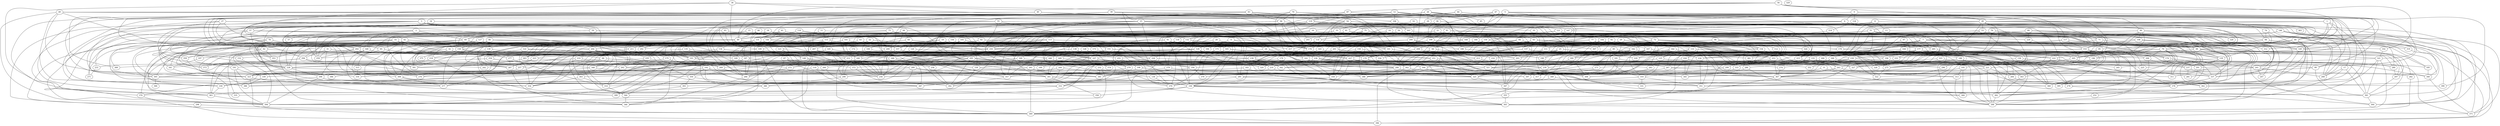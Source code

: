 strict graph "gnp_random_graph(400,0.015)" {
0;
1;
2;
3;
4;
5;
6;
7;
8;
9;
10;
11;
12;
13;
14;
15;
16;
17;
18;
19;
20;
21;
22;
23;
24;
25;
26;
27;
28;
29;
30;
31;
32;
33;
34;
35;
36;
37;
38;
39;
40;
41;
42;
43;
44;
45;
46;
47;
48;
49;
50;
51;
52;
53;
54;
55;
56;
57;
58;
59;
60;
61;
62;
63;
64;
65;
66;
67;
68;
69;
70;
71;
72;
73;
74;
75;
76;
77;
78;
79;
80;
81;
82;
83;
84;
85;
86;
87;
88;
89;
90;
91;
92;
93;
94;
95;
96;
97;
98;
99;
100;
101;
102;
103;
104;
105;
106;
107;
108;
109;
110;
111;
112;
113;
114;
115;
116;
117;
118;
119;
120;
121;
122;
123;
124;
125;
126;
127;
128;
129;
130;
131;
132;
133;
134;
135;
136;
137;
138;
139;
140;
141;
142;
143;
144;
145;
146;
147;
148;
149;
150;
151;
152;
153;
154;
155;
156;
157;
158;
159;
160;
161;
162;
163;
164;
165;
166;
167;
168;
169;
170;
171;
172;
173;
174;
175;
176;
177;
178;
179;
180;
181;
182;
183;
184;
185;
186;
187;
188;
189;
190;
191;
192;
193;
194;
195;
196;
197;
198;
199;
200;
201;
202;
203;
204;
205;
206;
207;
208;
209;
210;
211;
212;
213;
214;
215;
216;
217;
218;
219;
220;
221;
222;
223;
224;
225;
226;
227;
228;
229;
230;
231;
232;
233;
234;
235;
236;
237;
238;
239;
240;
241;
242;
243;
244;
245;
246;
247;
248;
249;
250;
251;
252;
253;
254;
255;
256;
257;
258;
259;
260;
261;
262;
263;
264;
265;
266;
267;
268;
269;
270;
271;
272;
273;
274;
275;
276;
277;
278;
279;
280;
281;
282;
283;
284;
285;
286;
287;
288;
289;
290;
291;
292;
293;
294;
295;
296;
297;
298;
299;
300;
301;
302;
303;
304;
305;
306;
307;
308;
309;
310;
311;
312;
313;
314;
315;
316;
317;
318;
319;
320;
321;
322;
323;
324;
325;
326;
327;
328;
329;
330;
331;
332;
333;
334;
335;
336;
337;
338;
339;
340;
341;
342;
343;
344;
345;
346;
347;
348;
349;
350;
351;
352;
353;
354;
355;
356;
357;
358;
359;
360;
361;
362;
363;
364;
365;
366;
367;
368;
369;
370;
371;
372;
373;
374;
375;
376;
377;
378;
379;
380;
381;
382;
383;
384;
385;
386;
387;
388;
389;
390;
391;
392;
393;
394;
395;
396;
397;
398;
399;
0 -- 312  [is_available=True, prob="0.930935263445"];
0 -- 147  [is_available=True, prob="0.328818281021"];
0 -- 124  [is_available=True, prob="1.0"];
0 -- 149  [is_available=True, prob="1.0"];
0 -- 6  [is_available=True, prob="0.0114968201041"];
1 -- 99  [is_available=True, prob="0.106532506423"];
1 -- 132  [is_available=True, prob="0.568513870559"];
1 -- 80  [is_available=True, prob="0.218717032646"];
1 -- 51  [is_available=True, prob="0.0672082620974"];
1 -- 149  [is_available=True, prob="0.914081126131"];
1 -- 278  [is_available=True, prob="1.0"];
1 -- 187  [is_available=True, prob="0.447176557571"];
2 -- 37  [is_available=True, prob="0.223243912882"];
2 -- 202  [is_available=True, prob="0.744882627752"];
2 -- 140  [is_available=True, prob="0.618228698945"];
2 -- 177  [is_available=True, prob="0.433788218419"];
2 -- 69  [is_available=True, prob="0.168252201892"];
2 -- 325  [is_available=True, prob="1.0"];
3 -- 294  [is_available=True, prob="0.525894274486"];
3 -- 262  [is_available=True, prob="0.832748842377"];
3 -- 363  [is_available=True, prob="1.0"];
3 -- 369  [is_available=True, prob="0.488992692605"];
3 -- 18  [is_available=True, prob="0.390690160102"];
3 -- 276  [is_available=True, prob="0.541230852736"];
3 -- 59  [is_available=True, prob="1.0"];
3 -- 189  [is_available=True, prob="0.255812037562"];
3 -- 190  [is_available=True, prob="0.671738832866"];
4 -- 24  [is_available=True, prob="0.0105692817606"];
4 -- 88  [is_available=True, prob="0.818061971306"];
4 -- 212  [is_available=True, prob="1.0"];
4 -- 256  [is_available=True, prob="1.0"];
5 -- 325  [is_available=True, prob="0.0675238188656"];
5 -- 390  [is_available=True, prob="0.311972235583"];
5 -- 178  [is_available=True, prob="0.856974902954"];
5 -- 330  [is_available=True, prob="0.0210160693963"];
5 -- 268  [is_available=True, prob="0.723529191164"];
5 -- 205  [is_available=True, prob="0.698768849274"];
5 -- 208  [is_available=True, prob="0.0915588748042"];
5 -- 114  [is_available=True, prob="0.353790615055"];
5 -- 248  [is_available=True, prob="0.885995972354"];
5 -- 188  [is_available=True, prob="1.0"];
5 -- 29  [is_available=True, prob="1.0"];
6 -- 7  [is_available=True, prob="0.594746775614"];
6 -- 203  [is_available=True, prob="0.455421669667"];
6 -- 268  [is_available=True, prob="0.741432940116"];
6 -- 302  [is_available=True, prob="0.902166637871"];
6 -- 16  [is_available=True, prob="0.971490520702"];
6 -- 250  [is_available=True, prob="0.234724010387"];
6 -- 383  [is_available=True, prob="0.808294176275"];
7 -- 296  [is_available=True, prob="1.0"];
7 -- 265  [is_available=True, prob="0.725028721847"];
7 -- 267  [is_available=True, prob="0.69395422717"];
7 -- 309  [is_available=True, prob="0.186070187097"];
7 -- 374  [is_available=True, prob="0.186480954789"];
7 -- 88  [is_available=True, prob="1.0"];
7 -- 153  [is_available=True, prob="1.0"];
7 -- 284  [is_available=True, prob="1.0"];
8 -- 129  [is_available=True, prob="0.615518664827"];
8 -- 33  [is_available=True, prob="0.993775495949"];
8 -- 13  [is_available=True, prob="0.257944748917"];
8 -- 239  [is_available=True, prob="0.144849561495"];
8 -- 17  [is_available=True, prob="0.5888348313"];
8 -- 370  [is_available=True, prob="0.190366241835"];
9 -- 360  [is_available=True, prob="1.0"];
9 -- 130  [is_available=True, prob="0.99087595875"];
10 -- 194  [is_available=True, prob="0.735007775264"];
10 -- 201  [is_available=True, prob="0.695654558085"];
10 -- 107  [is_available=True, prob="1.0"];
10 -- 233  [is_available=True, prob="0.640302541469"];
10 -- 88  [is_available=True, prob="1.0"];
10 -- 63  [is_available=True, prob="0.161294593236"];
11 -- 265  [is_available=True, prob="0.902781178537"];
11 -- 115  [is_available=True, prob="0.823680340757"];
11 -- 292  [is_available=True, prob="0.113834439186"];
12 -- 132  [is_available=True, prob="0.805620263725"];
12 -- 198  [is_available=True, prob="0.322056294668"];
12 -- 369  [is_available=True, prob="0.248356600024"];
12 -- 72  [is_available=True, prob="0.691451633842"];
12 -- 106  [is_available=True, prob="0.971394990044"];
12 -- 79  [is_available=True, prob="0.264671330084"];
12 -- 360  [is_available=True, prob="0.591105685867"];
12 -- 58  [is_available=True, prob="1.0"];
12 -- 284  [is_available=True, prob="0.33479915971"];
13 -- 168  [is_available=True, prob="0.922871152845"];
13 -- 395  [is_available=True, prob="0.449301785104"];
13 -- 253  [is_available=True, prob="0.935671887301"];
14 -- 193  [is_available=True, prob="0.747728316537"];
14 -- 389  [is_available=True, prob="0.537741187985"];
14 -- 202  [is_available=True, prob="0.542312769391"];
14 -- 332  [is_available=True, prob="1.0"];
14 -- 209  [is_available=True, prob="0.656862303932"];
14 -- 377  [is_available=True, prob="0.246587699669"];
14 -- 58  [is_available=True, prob="1.0"];
14 -- 314  [is_available=True, prob="0.899424233132"];
15 -- 92  [is_available=True, prob="0.668758994918"];
15 -- 202  [is_available=True, prob="1.0"];
15 -- 82  [is_available=True, prob="0.545195372535"];
15 -- 220  [is_available=True, prob="0.951052628009"];
15 -- 394  [is_available=True, prob="0.722243083977"];
15 -- 158  [is_available=True, prob="1.0"];
16 -- 234  [is_available=True, prob="0.225135241481"];
16 -- 172  [is_available=True, prob="0.205297151522"];
16 -- 118  [is_available=True, prob="0.62277569292"];
17 -- 361  [is_available=True, prob="0.81669239653"];
17 -- 268  [is_available=True, prob="0.0337998724747"];
17 -- 365  [is_available=True, prob="0.744162347951"];
18 -- 285  [is_available=True, prob="0.113819749288"];
18 -- 69  [is_available=True, prob="1.0"];
18 -- 207  [is_available=True, prob="0.622537777182"];
19 -- 256  [is_available=True, prob="0.780234846763"];
19 -- 263  [is_available=True, prob="0.0753287440748"];
19 -- 336  [is_available=True, prob="0.315062065997"];
19 -- 369  [is_available=True, prob="0.0523402380983"];
19 -- 249  [is_available=True, prob="0.572348676574"];
19 -- 186  [is_available=True, prob="0.512345114349"];
19 -- 62  [is_available=True, prob="1.0"];
19 -- 351  [is_available=True, prob="0.0082651709225"];
20 -- 129  [is_available=True, prob="0.948771163917"];
20 -- 239  [is_available=True, prob="0.164464111509"];
20 -- 245  [is_available=True, prob="0.450885986225"];
20 -- 342  [is_available=True, prob="0.738364448773"];
20 -- 250  [is_available=True, prob="0.225542522803"];
20 -- 318  [is_available=True, prob="0.0524106689484"];
21 -- 176  [is_available=True, prob="0.768064655398"];
21 -- 100  [is_available=True, prob="0.398399614022"];
21 -- 203  [is_available=True, prob="0.945615837678"];
21 -- 144  [is_available=True, prob="0.904587433984"];
21 -- 154  [is_available=True, prob="1.0"];
21 -- 125  [is_available=True, prob="0.697803083223"];
22 -- 100  [is_available=True, prob="1.0"];
22 -- 325  [is_available=True, prob="0.85162836274"];
22 -- 263  [is_available=True, prob="0.242402217081"];
22 -- 169  [is_available=True, prob="1.0"];
22 -- 185  [is_available=True, prob="0.0310077864339"];
22 -- 346  [is_available=True, prob="0.607036445915"];
22 -- 123  [is_available=True, prob="0.89403049913"];
22 -- 357  [is_available=True, prob="0.707613088877"];
23 -- 226  [is_available=True, prob="0.814081702514"];
23 -- 261  [is_available=True, prob="0.450912802807"];
23 -- 359  [is_available=True, prob="0.136995799184"];
23 -- 105  [is_available=True, prob="0.795247045409"];
23 -- 268  [is_available=True, prob="0.556714145431"];
23 -- 176  [is_available=True, prob="0.30625109093"];
23 -- 338  [is_available=True, prob="0.638553965981"];
23 -- 147  [is_available=True, prob="0.0429813439472"];
23 -- 285  [is_available=True, prob="1.0"];
24 -- 162  [is_available=True, prob="0.191381766581"];
24 -- 205  [is_available=True, prob="0.562868173236"];
24 -- 110  [is_available=True, prob="1.0"];
25 -- 198  [is_available=True, prob="0.703570023441"];
25 -- 231  [is_available=True, prob="0.00592824595701"];
25 -- 297  [is_available=True, prob="0.490463827432"];
25 -- 240  [is_available=True, prob="0.325560449927"];
25 -- 308  [is_available=True, prob="1.0"];
25 -- 216  [is_available=True, prob="0.39038228069"];
26 -- 224  [is_available=True, prob="0.351118354642"];
26 -- 323  [is_available=True, prob="1.0"];
26 -- 202  [is_available=True, prob="0.893198368276"];
26 -- 267  [is_available=True, prob="0.444908843858"];
26 -- 45  [is_available=True, prob="0.799797263239"];
26 -- 209  [is_available=True, prob="1.0"];
26 -- 115  [is_available=True, prob="0.176953670822"];
26 -- 153  [is_available=True, prob="0.561075097184"];
26 -- 29  [is_available=True, prob="0.850341536451"];
27 -- 192  [is_available=True, prob="1.0"];
27 -- 384  [is_available=True, prob="0.72577340268"];
27 -- 228  [is_available=True, prob="0.814820681501"];
27 -- 42  [is_available=True, prob="0.394349600881"];
27 -- 81  [is_available=True, prob="0.276068013865"];
27 -- 202  [is_available=True, prob="1.0"];
28 -- 128  [is_available=True, prob="0.634080666621"];
28 -- 304  [is_available=True, prob="0.780414130109"];
28 -- 354  [is_available=True, prob="0.998540481247"];
29 -- 33  [is_available=True, prob="0.142058244094"];
29 -- 35  [is_available=True, prob="0.510216502132"];
29 -- 196  [is_available=True, prob="1.0"];
29 -- 65  [is_available=True, prob="0.705826178427"];
30 -- 104  [is_available=True, prob="0.708099565555"];
30 -- 152  [is_available=True, prob="0.359690543106"];
30 -- 387  [is_available=True, prob="0.0330133488522"];
30 -- 345  [is_available=True, prob="0.724020701325"];
31 -- 291  [is_available=True, prob="1.0"];
31 -- 259  [is_available=True, prob="0.0304561752345"];
31 -- 309  [is_available=True, prob="0.601574456904"];
31 -- 294  [is_available=True, prob="1.0"];
32 -- 259  [is_available=True, prob="1.0"];
32 -- 391  [is_available=True, prob="0.897330296141"];
32 -- 269  [is_available=True, prob="0.592158410321"];
32 -- 367  [is_available=True, prob="0.776688194129"];
33 -- 69  [is_available=True, prob="1.0"];
33 -- 263  [is_available=True, prob="1.0"];
33 -- 396  [is_available=True, prob="0.597782664833"];
33 -- 237  [is_available=True, prob="0.807937898253"];
33 -- 182  [is_available=True, prob="0.747958440611"];
33 -- 215  [is_available=True, prob="0.682580717631"];
33 -- 157  [is_available=True, prob="1.0"];
33 -- 318  [is_available=True, prob="0.0418644850228"];
33 -- 287  [is_available=True, prob="1.0"];
34 -- 57  [is_available=True, prob="0.395801203463"];
34 -- 271  [is_available=True, prob="1.0"];
34 -- 239  [is_available=True, prob="0.486382755655"];
35 -- 111  [is_available=True, prob="0.201509952351"];
35 -- 63  [is_available=True, prob="0.925728301959"];
36 -- 363  [is_available=True, prob="0.501182000378"];
36 -- 217  [is_available=True, prob="0.680653221933"];
36 -- 83  [is_available=True, prob="0.930339681411"];
36 -- 158  [is_available=True, prob="0.503497672644"];
36 -- 289  [is_available=True, prob="0.276167344738"];
38 -- 241  [is_available=True, prob="1.0"];
38 -- 205  [is_available=True, prob="0.204794171371"];
38 -- 207  [is_available=True, prob="0.444252299106"];
38 -- 61  [is_available=True, prob="0.0796632362073"];
38 -- 199  [is_available=True, prob="0.134343613121"];
39 -- 131  [is_available=True, prob="1.0"];
39 -- 293  [is_available=True, prob="0.274422336604"];
39 -- 327  [is_available=True, prob="0.562981179682"];
39 -- 335  [is_available=True, prob="0.48810414805"];
39 -- 48  [is_available=True, prob="1.0"];
39 -- 89  [is_available=True, prob="0.483581865268"];
40 -- 98  [is_available=True, prob="1.0"];
40 -- 62  [is_available=True, prob="1.0"];
40 -- 54  [is_available=True, prob="0.812896852909"];
40 -- 389  [is_available=True, prob="1.0"];
41 -- 144  [is_available=True, prob="0.212021280852"];
41 -- 337  [is_available=True, prob="0.212380781959"];
41 -- 131  [is_available=True, prob="1.0"];
41 -- 287  [is_available=True, prob="0.161450973528"];
42 -- 65  [is_available=True, prob="1.0"];
42 -- 391  [is_available=True, prob="0.910512354377"];
42 -- 204  [is_available=True, prob="1.0"];
42 -- 399  [is_available=True, prob="0.0119909597943"];
42 -- 348  [is_available=True, prob="0.676178827786"];
42 -- 157  [is_available=True, prob="0.512446647753"];
43 -- 257  [is_available=True, prob="1.0"];
43 -- 379  [is_available=True, prob="0.138698874612"];
43 -- 157  [is_available=True, prob="0.772560573866"];
43 -- 391  [is_available=True, prob="0.894608886377"];
44 -- 133  [is_available=True, prob="0.987342010139"];
44 -- 297  [is_available=True, prob="0.22205428083"];
44 -- 209  [is_available=True, prob="0.747846716017"];
44 -- 242  [is_available=True, prob="1.0"];
44 -- 89  [is_available=True, prob="0.0963406537107"];
44 -- 122  [is_available=True, prob="0.693221059276"];
44 -- 60  [is_available=True, prob="1.0"];
45 -- 111  [is_available=True, prob="0.791661922397"];
46 -- 89  [is_available=True, prob="0.962556965256"];
46 -- 212  [is_available=True, prob="0.79489763969"];
46 -- 236  [is_available=True, prob="0.412263727384"];
46 -- 276  [is_available=True, prob="1.0"];
47 -- 48  [is_available=True, prob="0.808095152938"];
47 -- 272  [is_available=True, prob="0.244273000605"];
47 -- 99  [is_available=True, prob="1.0"];
47 -- 180  [is_available=True, prob="1.0"];
47 -- 199  [is_available=True, prob="1.0"];
48 -- 162  [is_available=True, prob="0.123418503101"];
48 -- 328  [is_available=True, prob="1.0"];
48 -- 371  [is_available=True, prob="0.990359649742"];
48 -- 109  [is_available=True, prob="1.0"];
48 -- 80  [is_available=True, prob="1.0"];
48 -- 141  [is_available=True, prob="0.749516442913"];
48 -- 243  [is_available=True, prob="0.872861765805"];
48 -- 84  [is_available=True, prob="0.710759731172"];
48 -- 53  [is_available=True, prob="0.733818703187"];
48 -- 378  [is_available=True, prob="1.0"];
48 -- 381  [is_available=True, prob="0.813880563379"];
49 -- 384  [is_available=True, prob="0.125511467112"];
49 -- 196  [is_available=True, prob="0.379149114178"];
49 -- 106  [is_available=True, prob="0.121709618538"];
49 -- 276  [is_available=True, prob="0.0768969370587"];
49 -- 394  [is_available=True, prob="0.35297255869"];
49 -- 330  [is_available=True, prob="1.0"];
49 -- 318  [is_available=True, prob="0.175454813356"];
50 -- 168  [is_available=True, prob="0.991749259311"];
50 -- 371  [is_available=True, prob="0.35741202887"];
50 -- 186  [is_available=True, prob="0.863200512658"];
50 -- 107  [is_available=True, prob="0.447672694505"];
50 -- 357  [is_available=True, prob="1.0"];
51 -- 259  [is_available=True, prob="0.118714823185"];
51 -- 229  [is_available=True, prob="0.0608168522269"];
51 -- 230  [is_available=True, prob="0.422144504007"];
51 -- 71  [is_available=True, prob="0.179767397271"];
51 -- 299  [is_available=True, prob="0.538380430952"];
51 -- 301  [is_available=True, prob="0.562529203001"];
51 -- 211  [is_available=True, prob="0.362805108748"];
51 -- 355  [is_available=True, prob="0.408019238045"];
51 -- 159  [is_available=True, prob="1.0"];
52 -- 200  [is_available=True, prob="0.0464028934189"];
52 -- 61  [is_available=True, prob="0.187584581737"];
52 -- 351  [is_available=True, prob="0.781003556156"];
53 -- 193  [is_available=True, prob="0.640890079347"];
53 -- 225  [is_available=True, prob="0.588037666839"];
53 -- 367  [is_available=True, prob="1.0"];
53 -- 177  [is_available=True, prob="0.752477552176"];
53 -- 368  [is_available=True, prob="0.0179751094952"];
53 -- 89  [is_available=True, prob="0.349424602678"];
53 -- 378  [is_available=True, prob="0.0809483962548"];
53 -- 220  [is_available=True, prob="0.207922068069"];
54 -- 161  [is_available=True, prob="0.864193901531"];
54 -- 203  [is_available=True, prob="0.0974047985778"];
54 -- 292  [is_available=True, prob="0.587982158769"];
54 -- 75  [is_available=True, prob="0.903425926903"];
54 -- 374  [is_available=True, prob="1.0"];
54 -- 324  [is_available=True, prob="1.0"];
54 -- 347  [is_available=True, prob="0.569865563675"];
55 -- 320  [is_available=True, prob="0.110178822386"];
55 -- 130  [is_available=True, prob="0.243068298421"];
55 -- 296  [is_available=True, prob="1.0"];
55 -- 394  [is_available=True, prob="0.436685535537"];
55 -- 145  [is_available=True, prob="0.643322532339"];
55 -- 88  [is_available=True, prob="0.723749209246"];
55 -- 57  [is_available=True, prob="1.0"];
56 -- 102  [is_available=True, prob="1.0"];
56 -- 71  [is_available=True, prob="1.0"];
56 -- 334  [is_available=True, prob="0.153171320861"];
56 -- 80  [is_available=True, prob="0.169269148797"];
56 -- 87  [is_available=True, prob="0.901508084643"];
56 -- 89  [is_available=True, prob="0.743823850072"];
57 -- 193  [is_available=True, prob="0.955448613207"];
57 -- 353  [is_available=True, prob="0.234158028558"];
57 -- 386  [is_available=True, prob="0.159586403213"];
57 -- 373  [is_available=True, prob="1.0"];
57 -- 216  [is_available=True, prob="0.542189419825"];
57 -- 89  [is_available=True, prob="0.949128812358"];
58 -- 288  [is_available=True, prob="0.0911135861669"];
58 -- 374  [is_available=True, prob="0.373654974793"];
58 -- 174  [is_available=True, prob="0.483080424272"];
58 -- 278  [is_available=True, prob="0.750686827166"];
58 -- 314  [is_available=True, prob="1.0"];
59 -- 259  [is_available=True, prob="0.158391935855"];
59 -- 132  [is_available=True, prob="0.768870443575"];
59 -- 305  [is_available=True, prob="0.734033238733"];
59 -- 209  [is_available=True, prob="0.433578065968"];
59 -- 356  [is_available=True, prob="0.714277770463"];
59 -- 250  [is_available=True, prob="0.646529808957"];
59 -- 316  [is_available=True, prob="1.0"];
59 -- 158  [is_available=True, prob="1.0"];
60 -- 294  [is_available=True, prob="0.917935476286"];
60 -- 328  [is_available=True, prob="0.662688140375"];
60 -- 336  [is_available=True, prob="0.909141430505"];
60 -- 341  [is_available=True, prob="0.651789558683"];
60 -- 120  [is_available=True, prob="0.181472059874"];
61 -- 293  [is_available=True, prob="0.164335668029"];
61 -- 71  [is_available=True, prob="0.856590091835"];
61 -- 392  [is_available=True, prob="0.611626546272"];
61 -- 263  [is_available=True, prob="0.791257855094"];
61 -- 206  [is_available=True, prob="0.000677966827821"];
61 -- 241  [is_available=True, prob="0.425636574706"];
61 -- 115  [is_available=True, prob="0.815821727031"];
61 -- 247  [is_available=True, prob="0.447143084538"];
61 -- 89  [is_available=True, prob="0.232655716898"];
62 -- 353  [is_available=True, prob="1.0"];
62 -- 238  [is_available=True, prob="0.60423763333"];
62 -- 191  [is_available=True, prob="1.0"];
63 -- 357  [is_available=True, prob="0.640290563532"];
63 -- 102  [is_available=True, prob="0.87464417913"];
63 -- 327  [is_available=True, prob="0.193980412093"];
63 -- 204  [is_available=True, prob="1.0"];
63 -- 245  [is_available=True, prob="0.661256146799"];
63 -- 184  [is_available=True, prob="0.852408978697"];
64 -- 65  [is_available=True, prob="0.508633497832"];
64 -- 74  [is_available=True, prob="1.0"];
64 -- 90  [is_available=True, prob="0.00397713940906"];
64 -- 119  [is_available=True, prob="1.0"];
65 -- 315  [is_available=True, prob="0.0343546143337"];
65 -- 66  [is_available=True, prob="1.0"];
66 -- 344  [is_available=True, prob="0.459476824526"];
66 -- 354  [is_available=True, prob="0.840704948175"];
66 -- 99  [is_available=True, prob="0.48128897645"];
66 -- 191  [is_available=True, prob="1.0"];
67 -- 290  [is_available=True, prob="0.207094412452"];
67 -- 219  [is_available=True, prob="0.568200670925"];
67 -- 260  [is_available=True, prob="0.941908047584"];
67 -- 394  [is_available=True, prob="1.0"];
68 -- 291  [is_available=True, prob="0.0403521664218"];
68 -- 388  [is_available=True, prob="0.364645877764"];
68 -- 229  [is_available=True, prob="1.0"];
68 -- 364  [is_available=True, prob="0.584852233346"];
68 -- 302  [is_available=True, prob="1.0"];
68 -- 115  [is_available=True, prob="0.674250403883"];
68 -- 153  [is_available=True, prob="0.809444602382"];
69 -- 354  [is_available=True, prob="1.0"];
69 -- 173  [is_available=True, prob="0.0975703776285"];
69 -- 386  [is_available=True, prob="0.960145605894"];
69 -- 271  [is_available=True, prob="0.370077616666"];
69 -- 305  [is_available=True, prob="0.013787715534"];
69 -- 148  [is_available=True, prob="1.0"];
69 -- 151  [is_available=True, prob="0.179570711008"];
69 -- 186  [is_available=True, prob="0.28984465653"];
70 -- 321  [is_available=True, prob="0.325625272202"];
70 -- 162  [is_available=True, prob="0.459525939666"];
70 -- 170  [is_available=True, prob="0.452498674939"];
70 -- 376  [is_available=True, prob="0.284599804447"];
70 -- 121  [is_available=True, prob="0.0961526299814"];
70 -- 188  [is_available=True, prob="0.242030560773"];
70 -- 94  [is_available=True, prob="1.0"];
71 -- 390  [is_available=True, prob="0.754977865558"];
71 -- 111  [is_available=True, prob="1.0"];
72 -- 225  [is_available=True, prob="0.138919230518"];
72 -- 391  [is_available=True, prob="0.966802283063"];
72 -- 112  [is_available=True, prob="0.967945125244"];
72 -- 276  [is_available=True, prob="0.95890724958"];
72 -- 149  [is_available=True, prob="1.0"];
72 -- 182  [is_available=True, prob="0.462505317854"];
72 -- 184  [is_available=True, prob="0.177413630028"];
72 -- 154  [is_available=True, prob="0.160008486619"];
73 -- 113  [is_available=True, prob="0.955148671242"];
73 -- 284  [is_available=True, prob="0.102074352917"];
73 -- 357  [is_available=True, prob="1.0"];
73 -- 364  [is_available=True, prob="0.888458006984"];
73 -- 316  [is_available=True, prob="0.316628881854"];
74 -- 328  [is_available=True, prob="0.373345876794"];
74 -- 98  [is_available=True, prob="0.914736012151"];
74 -- 395  [is_available=True, prob="0.426782385627"];
75 -- 352  [is_available=True, prob="0.0892917042079"];
75 -- 101  [is_available=True, prob="0.506227668601"];
75 -- 336  [is_available=True, prob="0.107523832447"];
75 -- 114  [is_available=True, prob="1.0"];
75 -- 280  [is_available=True, prob="0.241501247156"];
75 -- 347  [is_available=True, prob="1.0"];
76 -- 98  [is_available=True, prob="0.108612786553"];
76 -- 357  [is_available=True, prob="1.0"];
76 -- 327  [is_available=True, prob="0.114258733664"];
76 -- 305  [is_available=True, prob="0.52338774776"];
76 -- 215  [is_available=True, prob="0.409623785351"];
76 -- 281  [is_available=True, prob="1.0"];
76 -- 222  [is_available=True, prob="1.0"];
77 -- 359  [is_available=True, prob="0.608972454684"];
77 -- 300  [is_available=True, prob="0.251181455089"];
77 -- 174  [is_available=True, prob="0.830643010971"];
77 -- 181  [is_available=True, prob="0.467364524629"];
77 -- 154  [is_available=True, prob="0.0230623012086"];
77 -- 346  [is_available=True, prob="0.462923817421"];
77 -- 158  [is_available=True, prob="0.741312575463"];
78 -- 372  [is_available=True, prob="1.0"];
78 -- 298  [is_available=True, prob="0.213230199219"];
78 -- 228  [is_available=True, prob="1.0"];
78 -- 165  [is_available=True, prob="0.978014924752"];
79 -- 361  [is_available=True, prob="0.586218304144"];
79 -- 333  [is_available=True, prob="1.0"];
79 -- 206  [is_available=True, prob="0.696276580188"];
79 -- 365  [is_available=True, prob="0.795815027705"];
79 -- 245  [is_available=True, prob="0.0584117304797"];
79 -- 311  [is_available=True, prob="0.911791234166"];
79 -- 152  [is_available=True, prob="1.0"];
79 -- 367  [is_available=True, prob="0.258967161345"];
80 -- 328  [is_available=True, prob="0.531412150663"];
80 -- 268  [is_available=True, prob="0.288193032573"];
80 -- 337  [is_available=True, prob="0.885900095584"];
80 -- 95  [is_available=True, prob="0.350904399905"];
81 -- 288  [is_available=True, prob="1.0"];
81 -- 187  [is_available=True, prob="1.0"];
81 -- 199  [is_available=True, prob="1.0"];
81 -- 167  [is_available=True, prob="0.875674147845"];
81 -- 108  [is_available=True, prob="0.422842201654"];
82 -- 217  [is_available=True, prob="0.0474161811091"];
82 -- 162  [is_available=True, prob="0.0987548848679"];
82 -- 235  [is_available=True, prob="0.692410343515"];
82 -- 305  [is_available=True, prob="0.450915435635"];
83 -- 161  [is_available=True, prob="0.000846927478467"];
83 -- 370  [is_available=True, prob="0.344515543316"];
83 -- 276  [is_available=True, prob="1.0"];
83 -- 94  [is_available=True, prob="0.495119100854"];
83 -- 382  [is_available=True, prob="0.497429405392"];
84 -- 176  [is_available=True, prob="0.819758148387"];
84 -- 139  [is_available=True, prob="0.633441968223"];
84 -- 333  [is_available=True, prob="0.977791968057"];
84 -- 302  [is_available=True, prob="0.247813169597"];
84 -- 398  [is_available=True, prob="1.0"];
84 -- 222  [is_available=True, prob="0.936665070366"];
84 -- 287  [is_available=True, prob="1.0"];
85 -- 155  [is_available=True, prob="1.0"];
85 -- 300  [is_available=True, prob="0.504842088822"];
85 -- 219  [is_available=True, prob="0.677439971619"];
86 -- 353  [is_available=True, prob="0.866804950382"];
86 -- 139  [is_available=True, prob="0.259729555423"];
86 -- 334  [is_available=True, prob="0.00627778203727"];
86 -- 178  [is_available=True, prob="0.421591373741"];
86 -- 211  [is_available=True, prob="0.356786980936"];
86 -- 309  [is_available=True, prob="0.774795331541"];
86 -- 158  [is_available=True, prob="0.968973978972"];
86 -- 373  [is_available=True, prob="0.691467618169"];
87 -- 391  [is_available=True, prob="0.25604420907"];
87 -- 117  [is_available=True, prob="0.600076606347"];
87 -- 119  [is_available=True, prob="0.474519684646"];
88 -- 129  [is_available=True, prob="0.911251945245"];
88 -- 290  [is_available=True, prob="0.0132183067252"];
88 -- 344  [is_available=True, prob="0.865506984059"];
88 -- 282  [is_available=True, prob="0.356127651262"];
88 -- 378  [is_available=True, prob="1.0"];
89 -- 161  [is_available=True, prob="0.630755526663"];
89 -- 228  [is_available=True, prob="0.94965710727"];
89 -- 134  [is_available=True, prob="0.842263912744"];
89 -- 328  [is_available=True, prob="0.344208524754"];
89 -- 377  [is_available=True, prob="1.0"];
90 -- 160  [is_available=True, prob="0.836088761876"];
90 -- 195  [is_available=True, prob="1.0"];
90 -- 326  [is_available=True, prob="0.212699297392"];
90 -- 198  [is_available=True, prob="0.600848563627"];
90 -- 231  [is_available=True, prob="1.0"];
90 -- 108  [is_available=True, prob="0.340400271017"];
90 -- 275  [is_available=True, prob="1.0"];
90 -- 340  [is_available=True, prob="0.870019793559"];
91 -- 336  [is_available=True, prob="0.232954023266"];
91 -- 353  [is_available=True, prob="0.184124398361"];
91 -- 202  [is_available=True, prob="0.565444602965"];
91 -- 205  [is_available=True, prob="1.0"];
91 -- 365  [is_available=True, prob="1.0"];
91 -- 176  [is_available=True, prob="0.501265870098"];
91 -- 211  [is_available=True, prob="0.582367759836"];
91 -- 184  [is_available=True, prob="1.0"];
92 -- 307  [is_available=True, prob="0.586448684492"];
92 -- 300  [is_available=True, prob="0.427196211995"];
92 -- 109  [is_available=True, prob="1.0"];
92 -- 275  [is_available=True, prob="0.935202854295"];
92 -- 213  [is_available=True, prob="0.18506735881"];
92 -- 154  [is_available=True, prob="1.0"];
93 -- 148  [is_available=True, prob="0.0429530637166"];
93 -- 259  [is_available=True, prob="0.904189017195"];
93 -- 132  [is_available=True, prob="0.723129796454"];
94 -- 228  [is_available=True, prob="0.718590317784"];
94 -- 202  [is_available=True, prob="1.0"];
94 -- 142  [is_available=True, prob="0.795970891963"];
94 -- 208  [is_available=True, prob="0.398674110703"];
94 -- 146  [is_available=True, prob="0.988785832"];
94 -- 341  [is_available=True, prob="0.169770118151"];
94 -- 388  [is_available=True, prob="0.624632434162"];
95 -- 387  [is_available=True, prob="0.784105373877"];
95 -- 327  [is_available=True, prob="1.0"];
95 -- 107  [is_available=True, prob="0.491573424432"];
95 -- 252  [is_available=True, prob="0.038948776661"];
95 -- 382  [is_available=True, prob="1.0"];
96 -- 136  [is_available=True, prob="0.956392972257"];
96 -- 176  [is_available=True, prob="1.0"];
96 -- 170  [is_available=True, prob="0.39874444105"];
96 -- 324  [is_available=True, prob="1.0"];
97 -- 234  [is_available=True, prob="0.836636269061"];
97 -- 164  [is_available=True, prob="0.150138307016"];
97 -- 367  [is_available=True, prob="0.588049249219"];
98 -- 164  [is_available=True, prob="0.0398249059773"];
98 -- 396  [is_available=True, prob="1.0"];
98 -- 178  [is_available=True, prob="0.789593844043"];
98 -- 185  [is_available=True, prob="0.671204472096"];
99 -- 388  [is_available=True, prob="0.419859843918"];
99 -- 361  [is_available=True, prob="1.0"];
100 -- 373  [is_available=True, prob="0.823420468291"];
100 -- 367  [is_available=True, prob="0.99100407761"];
101 -- 129  [is_available=True, prob="0.81394644857"];
101 -- 323  [is_available=True, prob="0.130586917715"];
101 -- 172  [is_available=True, prob="0.78460914327"];
101 -- 301  [is_available=True, prob="1.0"];
101 -- 240  [is_available=True, prob="1.0"];
101 -- 158  [is_available=True, prob="1.0"];
102 -- 141  [is_available=True, prob="0.669944256146"];
103 -- 360  [is_available=True, prob="1.0"];
103 -- 323  [is_available=True, prob="0.373147674889"];
103 -- 275  [is_available=True, prob="1.0"];
104 -- 192  [is_available=True, prob="0.976506728146"];
104 -- 194  [is_available=True, prob="0.810925781673"];
104 -- 327  [is_available=True, prob="0.594985322016"];
104 -- 171  [is_available=True, prob="0.0411936826475"];
104 -- 112  [is_available=True, prob="1.0"];
104 -- 376  [is_available=True, prob="0.569382094943"];
104 -- 347  [is_available=True, prob="0.613795847077"];
104 -- 317  [is_available=True, prob="0.75931599832"];
104 -- 190  [is_available=True, prob="0.984679203114"];
105 -- 295  [is_available=True, prob="0.0537906864189"];
105 -- 322  [is_available=True, prob="0.382575118798"];
105 -- 167  [is_available=True, prob="0.00945662803112"];
105 -- 107  [is_available=True, prob="1.0"];
105 -- 175  [is_available=True, prob="1.0"];
105 -- 246  [is_available=True, prob="0.174155970003"];
105 -- 207  [is_available=True, prob="0.888537780899"];
105 -- 125  [is_available=True, prob="0.0247914382097"];
106 -- 163  [is_available=True, prob="0.224636872481"];
106 -- 365  [is_available=True, prob="0.220814070968"];
106 -- 342  [is_available=True, prob="1.0"];
107 -- 198  [is_available=True, prob="1.0"];
107 -- 392  [is_available=True, prob="0.330906246445"];
107 -- 398  [is_available=True, prob="1.0"];
107 -- 393  [is_available=True, prob="0.0620452369866"];
107 -- 382  [is_available=True, prob="0.50210546278"];
108 -- 337  [is_available=True, prob="0.847616916712"];
108 -- 273  [is_available=True, prob="1.0"];
108 -- 398  [is_available=True, prob="0.137750152805"];
108 -- 250  [is_available=True, prob="0.76535154196"];
108 -- 378  [is_available=True, prob="0.762846926915"];
109 -- 256  [is_available=True, prob="1.0"];
109 -- 337  [is_available=True, prob="0.687125368418"];
109 -- 263  [is_available=True, prob="0.566964931422"];
109 -- 369  [is_available=True, prob="0.316023182625"];
110 -- 345  [is_available=True, prob="0.902077744529"];
110 -- 284  [is_available=True, prob="0.651151702135"];
110 -- 358  [is_available=True, prob="0.15410355521"];
111 -- 203  [is_available=True, prob="0.324842554153"];
111 -- 398  [is_available=True, prob="0.373028325464"];
111 -- 399  [is_available=True, prob="0.997303507597"];
113 -- 160  [is_available=True, prob="0.398851456349"];
113 -- 129  [is_available=True, prob="0.727294364614"];
113 -- 133  [is_available=True, prob="1.0"];
113 -- 375  [is_available=True, prob="0.892685844323"];
113 -- 370  [is_available=True, prob="0.427388113954"];
113 -- 151  [is_available=True, prob="0.698915437485"];
113 -- 250  [is_available=True, prob="0.739005291435"];
114 -- 128  [is_available=True, prob="0.568391617386"];
114 -- 261  [is_available=True, prob="0.492772247201"];
114 -- 141  [is_available=True, prob="1.0"];
115 -- 256  [is_available=True, prob="0.327051698032"];
115 -- 228  [is_available=True, prob="0.623636033941"];
115 -- 246  [is_available=True, prob="0.849911517799"];
115 -- 187  [is_available=True, prob="0.517280292133"];
115 -- 250  [is_available=True, prob="0.545111542322"];
116 -- 144  [is_available=True, prob="1.0"];
116 -- 176  [is_available=True, prob="0.292478093315"];
116 -- 256  [is_available=True, prob="0.736548183767"];
116 -- 295  [is_available=True, prob="0.402989806562"];
117 -- 153  [is_available=True, prob="0.686719050458"];
117 -- 303  [is_available=True, prob="0.782160398557"];
117 -- 381  [is_available=True, prob="0.809024359469"];
117 -- 319  [is_available=True, prob="1.0"];
118 -- 161  [is_available=True, prob="1.0"];
118 -- 235  [is_available=True, prob="0.577372339533"];
118 -- 270  [is_available=True, prob="0.720652228495"];
118 -- 307  [is_available=True, prob="0.440571378799"];
118 -- 311  [is_available=True, prob="0.838566969898"];
118 -- 344  [is_available=True, prob="0.919370161068"];
118 -- 219  [is_available=True, prob="0.266037085881"];
118 -- 284  [is_available=True, prob="0.855296633987"];
119 -- 258  [is_available=True, prob="0.296206287182"];
119 -- 163  [is_available=True, prob="0.733658113932"];
119 -- 232  [is_available=True, prob="0.25749404803"];
119 -- 364  [is_available=True, prob="0.932624444882"];
119 -- 279  [is_available=True, prob="0.286399160441"];
119 -- 351  [is_available=True, prob="0.965721601462"];
119 -- 350  [is_available=True, prob="0.428620419199"];
119 -- 319  [is_available=True, prob="0.467944280561"];
120 -- 240  [is_available=True, prob="0.802691615964"];
120 -- 170  [is_available=True, prob="0.712155423043"];
121 -- 256  [is_available=True, prob="0.846343477683"];
121 -- 226  [is_available=True, prob="0.841195614386"];
121 -- 200  [is_available=True, prob="0.348329683567"];
121 -- 267  [is_available=True, prob="0.837376149668"];
121 -- 149  [is_available=True, prob="0.299427240481"];
121 -- 311  [is_available=True, prob="0.0459634848034"];
122 -- 392  [is_available=True, prob="0.546039388245"];
122 -- 186  [is_available=True, prob="0.838381551884"];
122 -- 354  [is_available=True, prob="0.0580013851055"];
122 -- 399  [is_available=True, prob="0.0780496409393"];
123 -- 227  [is_available=True, prob="1.0"];
123 -- 148  [is_available=True, prob="0.641833978805"];
123 -- 350  [is_available=True, prob="0.18704146533"];
124 -- 214  [is_available=True, prob="0.276481208071"];
125 -- 228  [is_available=True, prob="0.853170123458"];
125 -- 310  [is_available=True, prob="1.0"];
125 -- 361  [is_available=True, prob="0.965536924185"];
125 -- 283  [is_available=True, prob="0.613721591026"];
126 -- 256  [is_available=True, prob="1.0"];
126 -- 193  [is_available=True, prob="0.836922526492"];
126 -- 195  [is_available=True, prob="0.122611867393"];
126 -- 288  [is_available=True, prob="0.226092549758"];
126 -- 219  [is_available=True, prob="0.0882615775968"];
126 -- 223  [is_available=True, prob="0.389807498053"];
127 -- 336  [is_available=True, prob="0.27147241877"];
127 -- 346  [is_available=True, prob="0.18697667916"];
127 -- 363  [is_available=True, prob="0.949036063709"];
127 -- 188  [is_available=True, prob="0.331298204263"];
128 -- 170  [is_available=True, prob="0.884287659665"];
128 -- 342  [is_available=True, prob="0.301230066433"];
128 -- 377  [is_available=True, prob="1.0"];
128 -- 189  [is_available=True, prob="0.704706561481"];
128 -- 318  [is_available=True, prob="1.0"];
129 -- 291  [is_available=True, prob="1.0"];
129 -- 237  [is_available=True, prob="1.0"];
129 -- 219  [is_available=True, prob="0.835626004125"];
130 -- 370  [is_available=True, prob="0.0482859871725"];
131 -- 330  [is_available=True, prob="1.0"];
131 -- 175  [is_available=True, prob="1.0"];
131 -- 176  [is_available=True, prob="0.621218986359"];
131 -- 250  [is_available=True, prob="0.21824375761"];
132 -- 347  [is_available=True, prob="0.564300348659"];
132 -- 302  [is_available=True, prob="0.796570800002"];
132 -- 157  [is_available=True, prob="0.356436570522"];
132 -- 279  [is_available=True, prob="0.688288369576"];
133 -- 193  [is_available=True, prob="0.00964091214682"];
133 -- 290  [is_available=True, prob="1.0"];
133 -- 196  [is_available=True, prob="0.773539534263"];
133 -- 333  [is_available=True, prob="0.243093834879"];
133 -- 283  [is_available=True, prob="1.0"];
134 -- 193  [is_available=True, prob="0.87261896027"];
134 -- 331  [is_available=True, prob="0.404985249733"];
134 -- 276  [is_available=True, prob="0.243190533298"];
134 -- 378  [is_available=True, prob="0.766271740882"];
134 -- 348  [is_available=True, prob="0.835015368665"];
134 -- 255  [is_available=True, prob="0.488319525097"];
135 -- 249  [is_available=True, prob="0.11321265013"];
135 -- 276  [is_available=True, prob="0.572291355848"];
135 -- 269  [is_available=True, prob="0.315711003678"];
136 -- 371  [is_available=True, prob="0.59112560435"];
136 -- 342  [is_available=True, prob="0.927610927254"];
137 -- 264  [is_available=True, prob="0.119211884275"];
137 -- 272  [is_available=True, prob="0.958124919144"];
137 -- 203  [is_available=True, prob="0.381427171509"];
137 -- 381  [is_available=True, prob="0.250348863433"];
137 -- 369  [is_available=True, prob="1.0"];
138 -- 270  [is_available=True, prob="1.0"];
138 -- 197  [is_available=True, prob="0.742487542808"];
138 -- 230  [is_available=True, prob="1.0"];
139 -- 240  [is_available=True, prob="1.0"];
139 -- 377  [is_available=True, prob="0.987052417781"];
140 -- 193  [is_available=True, prob="0.454266135558"];
140 -- 234  [is_available=True, prob="0.54279485343"];
140 -- 354  [is_available=True, prob="0.113859792595"];
140 -- 306  [is_available=True, prob="0.185071263014"];
140 -- 339  [is_available=True, prob="0.650780271046"];
141 -- 225  [is_available=True, prob="0.399868054438"];
141 -- 361  [is_available=True, prob="0.950719849745"];
141 -- 362  [is_available=True, prob="0.230759568529"];
141 -- 369  [is_available=True, prob="1.0"];
142 -- 337  [is_available=True, prob="0.617007154131"];
142 -- 308  [is_available=True, prob="0.830232119747"];
142 -- 397  [is_available=True, prob="0.490680285386"];
142 -- 263  [is_available=True, prob="0.0244825007041"];
143 -- 290  [is_available=True, prob="0.542492465406"];
143 -- 251  [is_available=True, prob="0.968639191909"];
143 -- 308  [is_available=True, prob="1.0"];
143 -- 183  [is_available=True, prob="0.240681863432"];
144 -- 256  [is_available=True, prob="1.0"];
144 -- 202  [is_available=True, prob="1.0"];
144 -- 221  [is_available=True, prob="0.847664120159"];
144 -- 154  [is_available=True, prob="0.052804518266"];
144 -- 218  [is_available=True, prob="0.80078963203"];
144 -- 191  [is_available=True, prob="0.928062813472"];
145 -- 257  [is_available=True, prob="0.256161352405"];
145 -- 194  [is_available=True, prob="0.811057997074"];
145 -- 234  [is_available=True, prob="0.273397231869"];
145 -- 242  [is_available=True, prob="1.0"];
145 -- 344  [is_available=True, prob="0.314194620094"];
145 -- 345  [is_available=True, prob="1.0"];
146 -- 356  [is_available=True, prob="0.872431550306"];
146 -- 361  [is_available=True, prob="0.718569067374"];
146 -- 364  [is_available=True, prob="0.917079854047"];
146 -- 371  [is_available=True, prob="1.0"];
146 -- 159  [is_available=True, prob="0.824940651459"];
147 -- 231  [is_available=True, prob="0.110203877011"];
147 -- 180  [is_available=True, prob="1.0"];
148 -- 256  [is_available=True, prob="0.422086728278"];
148 -- 345  [is_available=True, prob="0.464370798381"];
148 -- 287  [is_available=True, prob="0.028638303679"];
149 -- 297  [is_available=True, prob="0.745210075683"];
149 -- 398  [is_available=True, prob="0.851551625345"];
149 -- 155  [is_available=True, prob="0.120096673504"];
149 -- 287  [is_available=True, prob="0.916327632927"];
150 -- 318  [is_available=True, prob="0.172078217697"];
150 -- 301  [is_available=True, prob="0.172409615799"];
150 -- 206  [is_available=True, prob="0.989096441152"];
151 -- 257  [is_available=True, prob="0.908649418542"];
151 -- 295  [is_available=True, prob="0.707494540611"];
151 -- 190  [is_available=True, prob="0.862806163971"];
151 -- 222  [is_available=True, prob="0.625904243008"];
152 -- 394  [is_available=True, prob="1.0"];
153 -- 360  [is_available=True, prob="0.806778020173"];
153 -- 266  [is_available=True, prob="1.0"];
153 -- 236  [is_available=True, prob="0.405724456546"];
153 -- 378  [is_available=True, prob="0.383195738663"];
154 -- 275  [is_available=True, prob="0.439563856049"];
154 -- 317  [is_available=True, prob="1.0"];
155 -- 269  [is_available=True, prob="1.0"];
155 -- 333  [is_available=True, prob="0.0322580129118"];
155 -- 243  [is_available=True, prob="0.703328182889"];
155 -- 343  [is_available=True, prob="0.820149173663"];
155 -- 185  [is_available=True, prob="0.294844445073"];
155 -- 189  [is_available=True, prob="0.95208444845"];
156 -- 288  [is_available=True, prob="0.0854749245993"];
156 -- 207  [is_available=True, prob="0.707976147616"];
157 -- 203  [is_available=True, prob="0.033561801806"];
157 -- 367  [is_available=True, prob="0.164346045361"];
157 -- 218  [is_available=True, prob="1.0"];
157 -- 187  [is_available=True, prob="0.605619070378"];
158 -- 169  [is_available=True, prob="0.0300411768897"];
158 -- 275  [is_available=True, prob="1.0"];
158 -- 277  [is_available=True, prob="0.735187859313"];
158 -- 375  [is_available=True, prob="1.0"];
159 -- 256  [is_available=True, prob="1.0"];
159 -- 162  [is_available=True, prob="0.504826295258"];
159 -- 265  [is_available=True, prob="0.685966546078"];
159 -- 380  [is_available=True, prob="1.0"];
159 -- 188  [is_available=True, prob="0.579212308148"];
160 -- 260  [is_available=True, prob="0.155979261298"];
160 -- 399  [is_available=True, prob="0.888403555477"];
160 -- 304  [is_available=True, prob="0.34765254049"];
160 -- 221  [is_available=True, prob="1.0"];
161 -- 174  [is_available=True, prob="0.34931025405"];
161 -- 302  [is_available=True, prob="0.313252279259"];
161 -- 248  [is_available=True, prob="1.0"];
162 -- 382  [is_available=True, prob="0.943533812804"];
162 -- 341  [is_available=True, prob="0.98219302264"];
162 -- 318  [is_available=True, prob="1.0"];
163 -- 176  [is_available=True, prob="0.812652663764"];
163 -- 200  [is_available=True, prob="1.0"];
163 -- 337  [is_available=True, prob="0.37774261874"];
164 -- 166  [is_available=True, prob="0.740209306677"];
164 -- 300  [is_available=True, prob="0.539253703476"];
164 -- 333  [is_available=True, prob="0.53619521129"];
164 -- 174  [is_available=True, prob="0.527371553819"];
165 -- 241  [is_available=True, prob="0.920700453888"];
165 -- 370  [is_available=True, prob="0.268587335004"];
165 -- 227  [is_available=True, prob="1.0"];
165 -- 335  [is_available=True, prob="0.735504110237"];
166 -- 280  [is_available=True, prob="1.0"];
166 -- 352  [is_available=True, prob="0.148557303155"];
166 -- 299  [is_available=True, prob="0.84731469324"];
167 -- 398  [is_available=True, prob="0.241625670011"];
167 -- 181  [is_available=True, prob="0.586934256563"];
167 -- 310  [is_available=True, prob="0.708622898319"];
167 -- 287  [is_available=True, prob="0.337796288697"];
168 -- 292  [is_available=True, prob="1.0"];
168 -- 177  [is_available=True, prob="0.805634549854"];
168 -- 286  [is_available=True, prob="0.670494988789"];
168 -- 287  [is_available=True, prob="0.670722116546"];
169 -- 258  [is_available=True, prob="0.549408469592"];
169 -- 269  [is_available=True, prob="0.235624724829"];
170 -- 296  [is_available=True, prob="0.452057429765"];
170 -- 233  [is_available=True, prob="0.0993686720156"];
170 -- 302  [is_available=True, prob="0.234878803118"];
171 -- 210  [is_available=True, prob="1.0"];
171 -- 356  [is_available=True, prob="0.458272922942"];
171 -- 334  [is_available=True, prob="0.975522877115"];
173 -- 248  [is_available=True, prob="0.764627693045"];
173 -- 388  [is_available=True, prob="0.60996792081"];
174 -- 241  [is_available=True, prob="0.692579981731"];
175 -- 387  [is_available=True, prob="0.63251602176"];
175 -- 269  [is_available=True, prob="0.0496178566327"];
175 -- 391  [is_available=True, prob="0.610580798659"];
176 -- 302  [is_available=True, prob="0.710954835954"];
176 -- 238  [is_available=True, prob="0.368505336638"];
177 -- 231  [is_available=True, prob="0.745582031912"];
177 -- 343  [is_available=True, prob="1.0"];
177 -- 360  [is_available=True, prob="0.796178162039"];
177 -- 215  [is_available=True, prob="0.122043330462"];
177 -- 379  [is_available=True, prob="0.51974623301"];
177 -- 287  [is_available=True, prob="0.242803710417"];
178 -- 291  [is_available=True, prob="1.0"];
178 -- 301  [is_available=True, prob="0.666123056542"];
179 -- 320  [is_available=True, prob="0.0996291797145"];
179 -- 355  [is_available=True, prob="0.632935015207"];
179 -- 318  [is_available=True, prob="0.457323716232"];
179 -- 262  [is_available=True, prob="0.353204890458"];
180 -- 224  [is_available=True, prob="0.680045148801"];
180 -- 227  [is_available=True, prob="0.194761854869"];
180 -- 265  [is_available=True, prob="0.188929702509"];
180 -- 209  [is_available=True, prob="0.48782374162"];
180 -- 218  [is_available=True, prob="0.969699405035"];
181 -- 280  [is_available=True, prob="0.95224053244"];
181 -- 397  [is_available=True, prob="0.957826435241"];
181 -- 317  [is_available=True, prob="0.797347826018"];
182 -- 320  [is_available=True, prob="0.33339980837"];
182 -- 196  [is_available=True, prob="0.641150785152"];
182 -- 310  [is_available=True, prob="0.192946143727"];
182 -- 285  [is_available=True, prob="1.0"];
183 -- 256  [is_available=True, prob="0.437079247441"];
183 -- 370  [is_available=True, prob="1.0"];
183 -- 382  [is_available=True, prob="0.64577384468"];
184 -- 255  [is_available=True, prob="0.763981728136"];
185 -- 340  [is_available=True, prob="0.798578692232"];
186 -- 398  [is_available=True, prob="0.975865353149"];
186 -- 272  [is_available=True, prob="0.219945724801"];
186 -- 273  [is_available=True, prob="0.960277434458"];
186 -- 278  [is_available=True, prob="1.0"];
186 -- 382  [is_available=True, prob="1.0"];
187 -- 323  [is_available=True, prob="0.351478849522"];
187 -- 356  [is_available=True, prob="0.136507011515"];
187 -- 394  [is_available=True, prob="0.604017646482"];
187 -- 274  [is_available=True, prob="0.231269477324"];
187 -- 342  [is_available=True, prob="1.0"];
187 -- 377  [is_available=True, prob="1.0"];
187 -- 284  [is_available=True, prob="1.0"];
188 -- 361  [is_available=True, prob="0.768981183867"];
188 -- 210  [is_available=True, prob="0.696498245383"];
190 -- 239  [is_available=True, prob="0.79030024453"];
191 -- 394  [is_available=True, prob="0.293093920495"];
191 -- 354  [is_available=True, prob="0.479828715983"];
191 -- 339  [is_available=True, prob="0.0938493272075"];
192 -- 384  [is_available=True, prob="0.390056278409"];
192 -- 325  [is_available=True, prob="1.0"];
192 -- 380  [is_available=True, prob="0.225460598557"];
192 -- 350  [is_available=True, prob="0.427302786385"];
192 -- 351  [is_available=True, prob="0.439983737572"];
193 -- 338  [is_available=True, prob="1.0"];
193 -- 346  [is_available=True, prob="0.992699053768"];
194 -- 291  [is_available=True, prob="1.0"];
194 -- 275  [is_available=True, prob="0.187979705929"];
194 -- 342  [is_available=True, prob="0.146887122285"];
195 -- 368  [is_available=True, prob="0.861857374932"];
195 -- 313  [is_available=True, prob="0.87846406557"];
195 -- 332  [is_available=True, prob="0.88217952273"];
196 -- 221  [is_available=True, prob="0.737976107911"];
197 -- 341  [is_available=True, prob="0.284672011275"];
198 -- 290  [is_available=True, prob="1.0"];
198 -- 317  [is_available=True, prob="0.429104341453"];
199 -- 323  [is_available=True, prob="1.0"];
199 -- 208  [is_available=True, prob="0.382309613612"];
199 -- 313  [is_available=True, prob="0.457005490506"];
200 -- 203  [is_available=True, prob="0.105252994197"];
200 -- 309  [is_available=True, prob="0.950414542351"];
200 -- 217  [is_available=True, prob="0.878111293628"];
200 -- 312  [is_available=True, prob="0.920037860955"];
201 -- 236  [is_available=True, prob="0.792325592309"];
201 -- 239  [is_available=True, prob="0.19612753416"];
201 -- 306  [is_available=True, prob="0.672648207799"];
201 -- 280  [is_available=True, prob="0.445847981285"];
201 -- 219  [is_available=True, prob="0.833658975803"];
202 -- 256  [is_available=True, prob="0.0625450411958"];
202 -- 384  [is_available=True, prob="0.725222474768"];
202 -- 394  [is_available=True, prob="0.965450607349"];
202 -- 337  [is_available=True, prob="0.266910707045"];
202 -- 259  [is_available=True, prob="0.0237269566417"];
202 -- 251  [is_available=True, prob="0.810181294599"];
203 -- 304  [is_available=True, prob="0.425534200652"];
204 -- 256  [is_available=True, prob="0.834726310478"];
204 -- 262  [is_available=True, prob="0.34743910582"];
204 -- 235  [is_available=True, prob="1.0"];
204 -- 377  [is_available=True, prob="1.0"];
204 -- 314  [is_available=True, prob="1.0"];
205 -- 327  [is_available=True, prob="0.71236646634"];
205 -- 281  [is_available=True, prob="1.0"];
206 -- 351  [is_available=True, prob="1.0"];
206 -- 237  [is_available=True, prob="1.0"];
207 -- 385  [is_available=True, prob="0.659278852882"];
207 -- 240  [is_available=True, prob="0.681068320468"];
207 -- 212  [is_available=True, prob="0.521603158445"];
208 -- 238  [is_available=True, prob="0.167771490589"];
208 -- 220  [is_available=True, prob="0.915458334644"];
209 -- 257  [is_available=True, prob="0.0186592119548"];
209 -- 213  [is_available=True, prob="0.635998673924"];
210 -- 228  [is_available=True, prob="0.933321819149"];
210 -- 354  [is_available=True, prob="1.0"];
210 -- 237  [is_available=True, prob="0.168735347668"];
211 -- 226  [is_available=True, prob="0.944465845245"];
211 -- 359  [is_available=True, prob="0.473186056119"];
212 -- 308  [is_available=True, prob="1.0"];
212 -- 389  [is_available=True, prob="0.99763768621"];
213 -- 244  [is_available=True, prob="1.0"];
213 -- 221  [is_available=True, prob="0.873290551823"];
214 -- 300  [is_available=True, prob="1.0"];
215 -- 328  [is_available=True, prob="1.0"];
215 -- 333  [is_available=True, prob="1.0"];
216 -- 321  [is_available=True, prob="0.2315937973"];
217 -- 236  [is_available=True, prob="0.293731047627"];
218 -- 344  [is_available=True, prob="0.43783352067"];
218 -- 373  [is_available=True, prob="0.0764294143306"];
219 -- 384  [is_available=True, prob="0.229932027595"];
219 -- 282  [is_available=True, prob="1.0"];
221 -- 264  [is_available=True, prob="0.408676198178"];
221 -- 398  [is_available=True, prob="1.0"];
221 -- 276  [is_available=True, prob="0.988229043123"];
222 -- 296  [is_available=True, prob="1.0"];
222 -- 245  [is_available=True, prob="0.87515674857"];
222 -- 343  [is_available=True, prob="0.837074366987"];
223 -- 338  [is_available=True, prob="0.631423226652"];
223 -- 363  [is_available=True, prob="0.129880444535"];
223 -- 287  [is_available=True, prob="0.4664918158"];
224 -- 327  [is_available=True, prob="0.0258264843991"];
224 -- 264  [is_available=True, prob="0.9154418538"];
224 -- 392  [is_available=True, prob="1.0"];
224 -- 338  [is_available=True, prob="1.0"];
224 -- 345  [is_available=True, prob="0.512503193924"];
226 -- 344  [is_available=True, prob="1.0"];
226 -- 243  [is_available=True, prob="0.196887596431"];
227 -- 395  [is_available=True, prob="0.985414093462"];
227 -- 239  [is_available=True, prob="0.1648201824"];
227 -- 336  [is_available=True, prob="0.541059727754"];
227 -- 316  [is_available=True, prob="1.0"];
228 -- 256  [is_available=True, prob="0.329635985886"];
228 -- 323  [is_available=True, prob="0.0737587747743"];
228 -- 306  [is_available=True, prob="0.445702755949"];
229 -- 296  [is_available=True, prob="1.0"];
230 -- 322  [is_available=True, prob="0.708487715034"];
230 -- 360  [is_available=True, prob="1.0"];
230 -- 331  [is_available=True, prob="0.310947251235"];
230 -- 332  [is_available=True, prob="0.543863323003"];
230 -- 274  [is_available=True, prob="1.0"];
231 -- 243  [is_available=True, prob="0.162090504162"];
232 -- 385  [is_available=True, prob="0.847999842418"];
232 -- 394  [is_available=True, prob="0.493285606453"];
232 -- 367  [is_available=True, prob="0.629572554227"];
233 -- 271  [is_available=True, prob="0.675093658719"];
234 -- 351  [is_available=True, prob="1.0"];
235 -- 262  [is_available=True, prob="1.0"];
235 -- 267  [is_available=True, prob="0.77518722392"];
235 -- 242  [is_available=True, prob="1.0"];
235 -- 314  [is_available=True, prob="0.87350191395"];
236 -- 288  [is_available=True, prob="0.216762883608"];
236 -- 320  [is_available=True, prob="0.556130692427"];
236 -- 356  [is_available=True, prob="0.63241623839"];
236 -- 262  [is_available=True, prob="1.0"];
236 -- 321  [is_available=True, prob="0.57746721348"];
236 -- 327  [is_available=True, prob="0.316291986026"];
237 -- 337  [is_available=True, prob="0.905810450201"];
237 -- 281  [is_available=True, prob="1.0"];
238 -- 387  [is_available=True, prob="0.704524560671"];
238 -- 342  [is_available=True, prob="0.0457697931466"];
238 -- 283  [is_available=True, prob="1.0"];
239 -- 256  [is_available=True, prob="0.117871121588"];
239 -- 311  [is_available=True, prob="0.211217035672"];
240 -- 260  [is_available=True, prob="0.131325252796"];
240 -- 388  [is_available=True, prob="0.699968668913"];
240 -- 376  [is_available=True, prob="1.0"];
241 -- 268  [is_available=True, prob="0.54828152017"];
241 -- 305  [is_available=True, prob="0.643561398748"];
241 -- 247  [is_available=True, prob="1.0"];
243 -- 367  [is_available=True, prob="0.19601940287"];
243 -- 345  [is_available=True, prob="1.0"];
243 -- 313  [is_available=True, prob="0.311666691352"];
244 -- 330  [is_available=True, prob="0.145543133428"];
244 -- 357  [is_available=True, prob="0.966272545636"];
244 -- 285  [is_available=True, prob="0.249596839977"];
246 -- 320  [is_available=True, prob="0.334093847688"];
246 -- 392  [is_available=True, prob="0.653037831144"];
246 -- 394  [is_available=True, prob="0.89226340833"];
248 -- 261  [is_available=True, prob="0.742954622035"];
248 -- 267  [is_available=True, prob="0.731392752865"];
248 -- 270  [is_available=True, prob="0.0476363634933"];
248 -- 339  [is_available=True, prob="0.812238324989"];
249 -- 288  [is_available=True, prob="0.214187840178"];
249 -- 261  [is_available=True, prob="1.0"];
249 -- 330  [is_available=True, prob="0.432212224305"];
249 -- 313  [is_available=True, prob="0.35394724299"];
250 -- 253  [is_available=True, prob="0.1331295545"];
250 -- 254  [is_available=True, prob="0.332084736139"];
251 -- 257  [is_available=True, prob="0.626870833331"];
251 -- 325  [is_available=True, prob="0.782788031137"];
251 -- 385  [is_available=True, prob="0.33254310245"];
251 -- 299  [is_available=True, prob="1.0"];
251 -- 365  [is_available=True, prob="0.861042435909"];
252 -- 398  [is_available=True, prob="1.0"];
253 -- 321  [is_available=True, prob="1.0"];
253 -- 299  [is_available=True, prob="0.188872022896"];
253 -- 367  [is_available=True, prob="1.0"];
253 -- 382  [is_available=True, prob="1.0"];
254 -- 305  [is_available=True, prob="0.768247176808"];
254 -- 323  [is_available=True, prob="0.501555488416"];
254 -- 348  [is_available=True, prob="1.0"];
254 -- 262  [is_available=True, prob="0.363043402436"];
255 -- 370  [is_available=True, prob="0.277993630073"];
257 -- 316  [is_available=True, prob="0.923767764868"];
258 -- 392  [is_available=True, prob="0.3147550514"];
260 -- 387  [is_available=True, prob="0.79541588444"];
261 -- 385  [is_available=True, prob="0.193427072583"];
261 -- 397  [is_available=True, prob="0.192549304361"];
261 -- 303  [is_available=True, prob="0.0337609212511"];
261 -- 369  [is_available=True, prob="0.439884663557"];
262 -- 301  [is_available=True, prob="0.660918899372"];
262 -- 309  [is_available=True, prob="0.472593338734"];
263 -- 391  [is_available=True, prob="1.0"];
263 -- 269  [is_available=True, prob="0.26994534667"];
264 -- 278  [is_available=True, prob="0.522635377363"];
265 -- 352  [is_available=True, prob="0.0600662155419"];
265 -- 395  [is_available=True, prob="1.0"];
266 -- 288  [is_available=True, prob="0.0162023036469"];
266 -- 360  [is_available=True, prob="1.0"];
266 -- 362  [is_available=True, prob="0.722941131861"];
266 -- 332  [is_available=True, prob="0.125716471676"];
266 -- 286  [is_available=True, prob="0.827864016164"];
267 -- 301  [is_available=True, prob="1.0"];
267 -- 343  [is_available=True, prob="0.954024387004"];
269 -- 284  [is_available=True, prob="0.33534174136"];
270 -- 290  [is_available=True, prob="0.00238862312501"];
270 -- 365  [is_available=True, prob="1.0"];
272 -- 284  [is_available=True, prob="0.676603898727"];
273 -- 369  [is_available=True, prob="0.347045880653"];
273 -- 285  [is_available=True, prob="1.0"];
274 -- 367  [is_available=True, prob="1.0"];
275 -- 322  [is_available=True, prob="1.0"];
277 -- 314  [is_available=True, prob="1.0"];
277 -- 287  [is_available=True, prob="1.0"];
278 -- 364  [is_available=True, prob="1.0"];
279 -- 385  [is_available=True, prob="0.665180538271"];
279 -- 397  [is_available=True, prob="1.0"];
280 -- 297  [is_available=True, prob="0.170318694283"];
282 -- 396  [is_available=True, prob="0.196046917504"];
283 -- 308  [is_available=True, prob="0.0555219145305"];
284 -- 346  [is_available=True, prob="1.0"];
285 -- 386  [is_available=True, prob="0.521940322945"];
285 -- 395  [is_available=True, prob="0.245518849945"];
286 -- 368  [is_available=True, prob="0.862196366281"];
286 -- 397  [is_available=True, prob="0.97008198767"];
287 -- 346  [is_available=True, prob="0.724935889133"];
288 -- 325  [is_available=True, prob="1.0"];
288 -- 318  [is_available=True, prob="0.653195840723"];
289 -- 336  [is_available=True, prob="0.812068638763"];
289 -- 361  [is_available=True, prob="0.966800575"];
289 -- 384  [is_available=True, prob="0.544646631208"];
289 -- 380  [is_available=True, prob="0.599756062414"];
290 -- 380  [is_available=True, prob="0.237833372252"];
291 -- 360  [is_available=True, prob="0.989555575765"];
294 -- 363  [is_available=True, prob="0.986544293271"];
294 -- 304  [is_available=True, prob="1.0"];
294 -- 373  [is_available=True, prob="0.0440836496522"];
294 -- 350  [is_available=True, prob="0.53281820751"];
295 -- 392  [is_available=True, prob="0.227616357416"];
295 -- 372  [is_available=True, prob="1.0"];
295 -- 339  [is_available=True, prob="1.0"];
295 -- 340  [is_available=True, prob="0.836201970908"];
295 -- 398  [is_available=True, prob="1.0"];
295 -- 374  [is_available=True, prob="0.372523511381"];
296 -- 322  [is_available=True, prob="1.0"];
297 -- 361  [is_available=True, prob="1.0"];
298 -- 369  [is_available=True, prob="0.03083944797"];
299 -- 310  [is_available=True, prob="1.0"];
300 -- 321  [is_available=True, prob="0.30700645016"];
300 -- 308  [is_available=True, prob="0.302162912438"];
301 -- 358  [is_available=True, prob="0.933995026627"];
301 -- 378  [is_available=True, prob="0.613916555318"];
302 -- 385  [is_available=True, prob="1.0"];
302 -- 396  [is_available=True, prob="0.0146599055581"];
302 -- 317  [is_available=True, prob="0.703078675026"];
303 -- 314  [is_available=True, prob="0.122804032934"];
303 -- 354  [is_available=True, prob="1.0"];
304 -- 388  [is_available=True, prob="1.0"];
304 -- 325  [is_available=True, prob="0.558701782977"];
304 -- 314  [is_available=True, prob="1.0"];
304 -- 349  [is_available=True, prob="1.0"];
305 -- 332  [is_available=True, prob="0.867758012875"];
305 -- 366  [is_available=True, prob="1.0"];
306 -- 330  [is_available=True, prob="0.152372065913"];
306 -- 336  [is_available=True, prob="0.773327442523"];
306 -- 362  [is_available=True, prob="0.213112212267"];
306 -- 394  [is_available=True, prob="0.314325807272"];
309 -- 393  [is_available=True, prob="0.705146465052"];
309 -- 377  [is_available=True, prob="0.740456340789"];
310 -- 331  [is_available=True, prob="0.964942161838"];
310 -- 387  [is_available=True, prob="1.0"];
310 -- 351  [is_available=True, prob="0.925688883"];
313 -- 398  [is_available=True, prob="0.0720229861861"];
314 -- 344  [is_available=True, prob="1.0"];
315 -- 316  [is_available=True, prob="0.000704711353666"];
318 -- 336  [is_available=True, prob="0.331978687707"];
319 -- 362  [is_available=True, prob="0.0784585547093"];
321 -- 323  [is_available=True, prob="0.0334506313476"];
321 -- 340  [is_available=True, prob="0.472991653944"];
323 -- 354  [is_available=True, prob="0.820984076343"];
323 -- 396  [is_available=True, prob="0.283056022117"];
324 -- 333  [is_available=True, prob="0.903742843611"];
325 -- 347  [is_available=True, prob="1.0"];
330 -- 363  [is_available=True, prob="0.57049675836"];
332 -- 335  [is_available=True, prob="0.0183916585595"];
333 -- 345  [is_available=True, prob="0.755830970221"];
336 -- 358  [is_available=True, prob="1.0"];
336 -- 361  [is_available=True, prob="0.749125187184"];
336 -- 368  [is_available=True, prob="0.241513904641"];
336 -- 376  [is_available=True, prob="0.0675555355006"];
337 -- 360  [is_available=True, prob="1.0"];
338 -- 360  [is_available=True, prob="1.0"];
338 -- 363  [is_available=True, prob="1.0"];
339 -- 386  [is_available=True, prob="0.837483672261"];
340 -- 371  [is_available=True, prob="0.186656356524"];
341 -- 394  [is_available=True, prob="0.684919802814"];
343 -- 382  [is_available=True, prob="1.0"];
344 -- 346  [is_available=True, prob="1.0"];
347 -- 355  [is_available=True, prob="0.564063636897"];
348 -- 385  [is_available=True, prob="0.342746201473"];
348 -- 386  [is_available=True, prob="0.96078297445"];
349 -- 370  [is_available=True, prob="0.785282108687"];
349 -- 351  [is_available=True, prob="0.631303740592"];
350 -- 392  [is_available=True, prob="0.639276643764"];
350 -- 393  [is_available=True, prob="0.357137573203"];
355 -- 365  [is_available=True, prob="0.856020919468"];
356 -- 357  [is_available=True, prob="0.36589382539"];
356 -- 379  [is_available=True, prob="0.663933549179"];
357 -- 392  [is_available=True, prob="0.831657014725"];
359 -- 386  [is_available=True, prob="0.00926054565826"];
361 -- 364  [is_available=True, prob="1.0"];
363 -- 394  [is_available=True, prob="0.58833267897"];
365 -- 369  [is_available=True, prob="0.134497578008"];
365 -- 371  [is_available=True, prob="0.816629280937"];
367 -- 390  [is_available=True, prob="1.0"];
367 -- 394  [is_available=True, prob="0.840620359336"];
369 -- 396  [is_available=True, prob="0.741049777726"];
372 -- 387  [is_available=True, prob="0.240912903003"];
376 -- 396  [is_available=True, prob="0.59786502546"];
378 -- 382  [is_available=True, prob="1.0"];
382 -- 398  [is_available=True, prob="0.0312163074858"];
393 -- 399  [is_available=True, prob="0.254151712479"];
}
